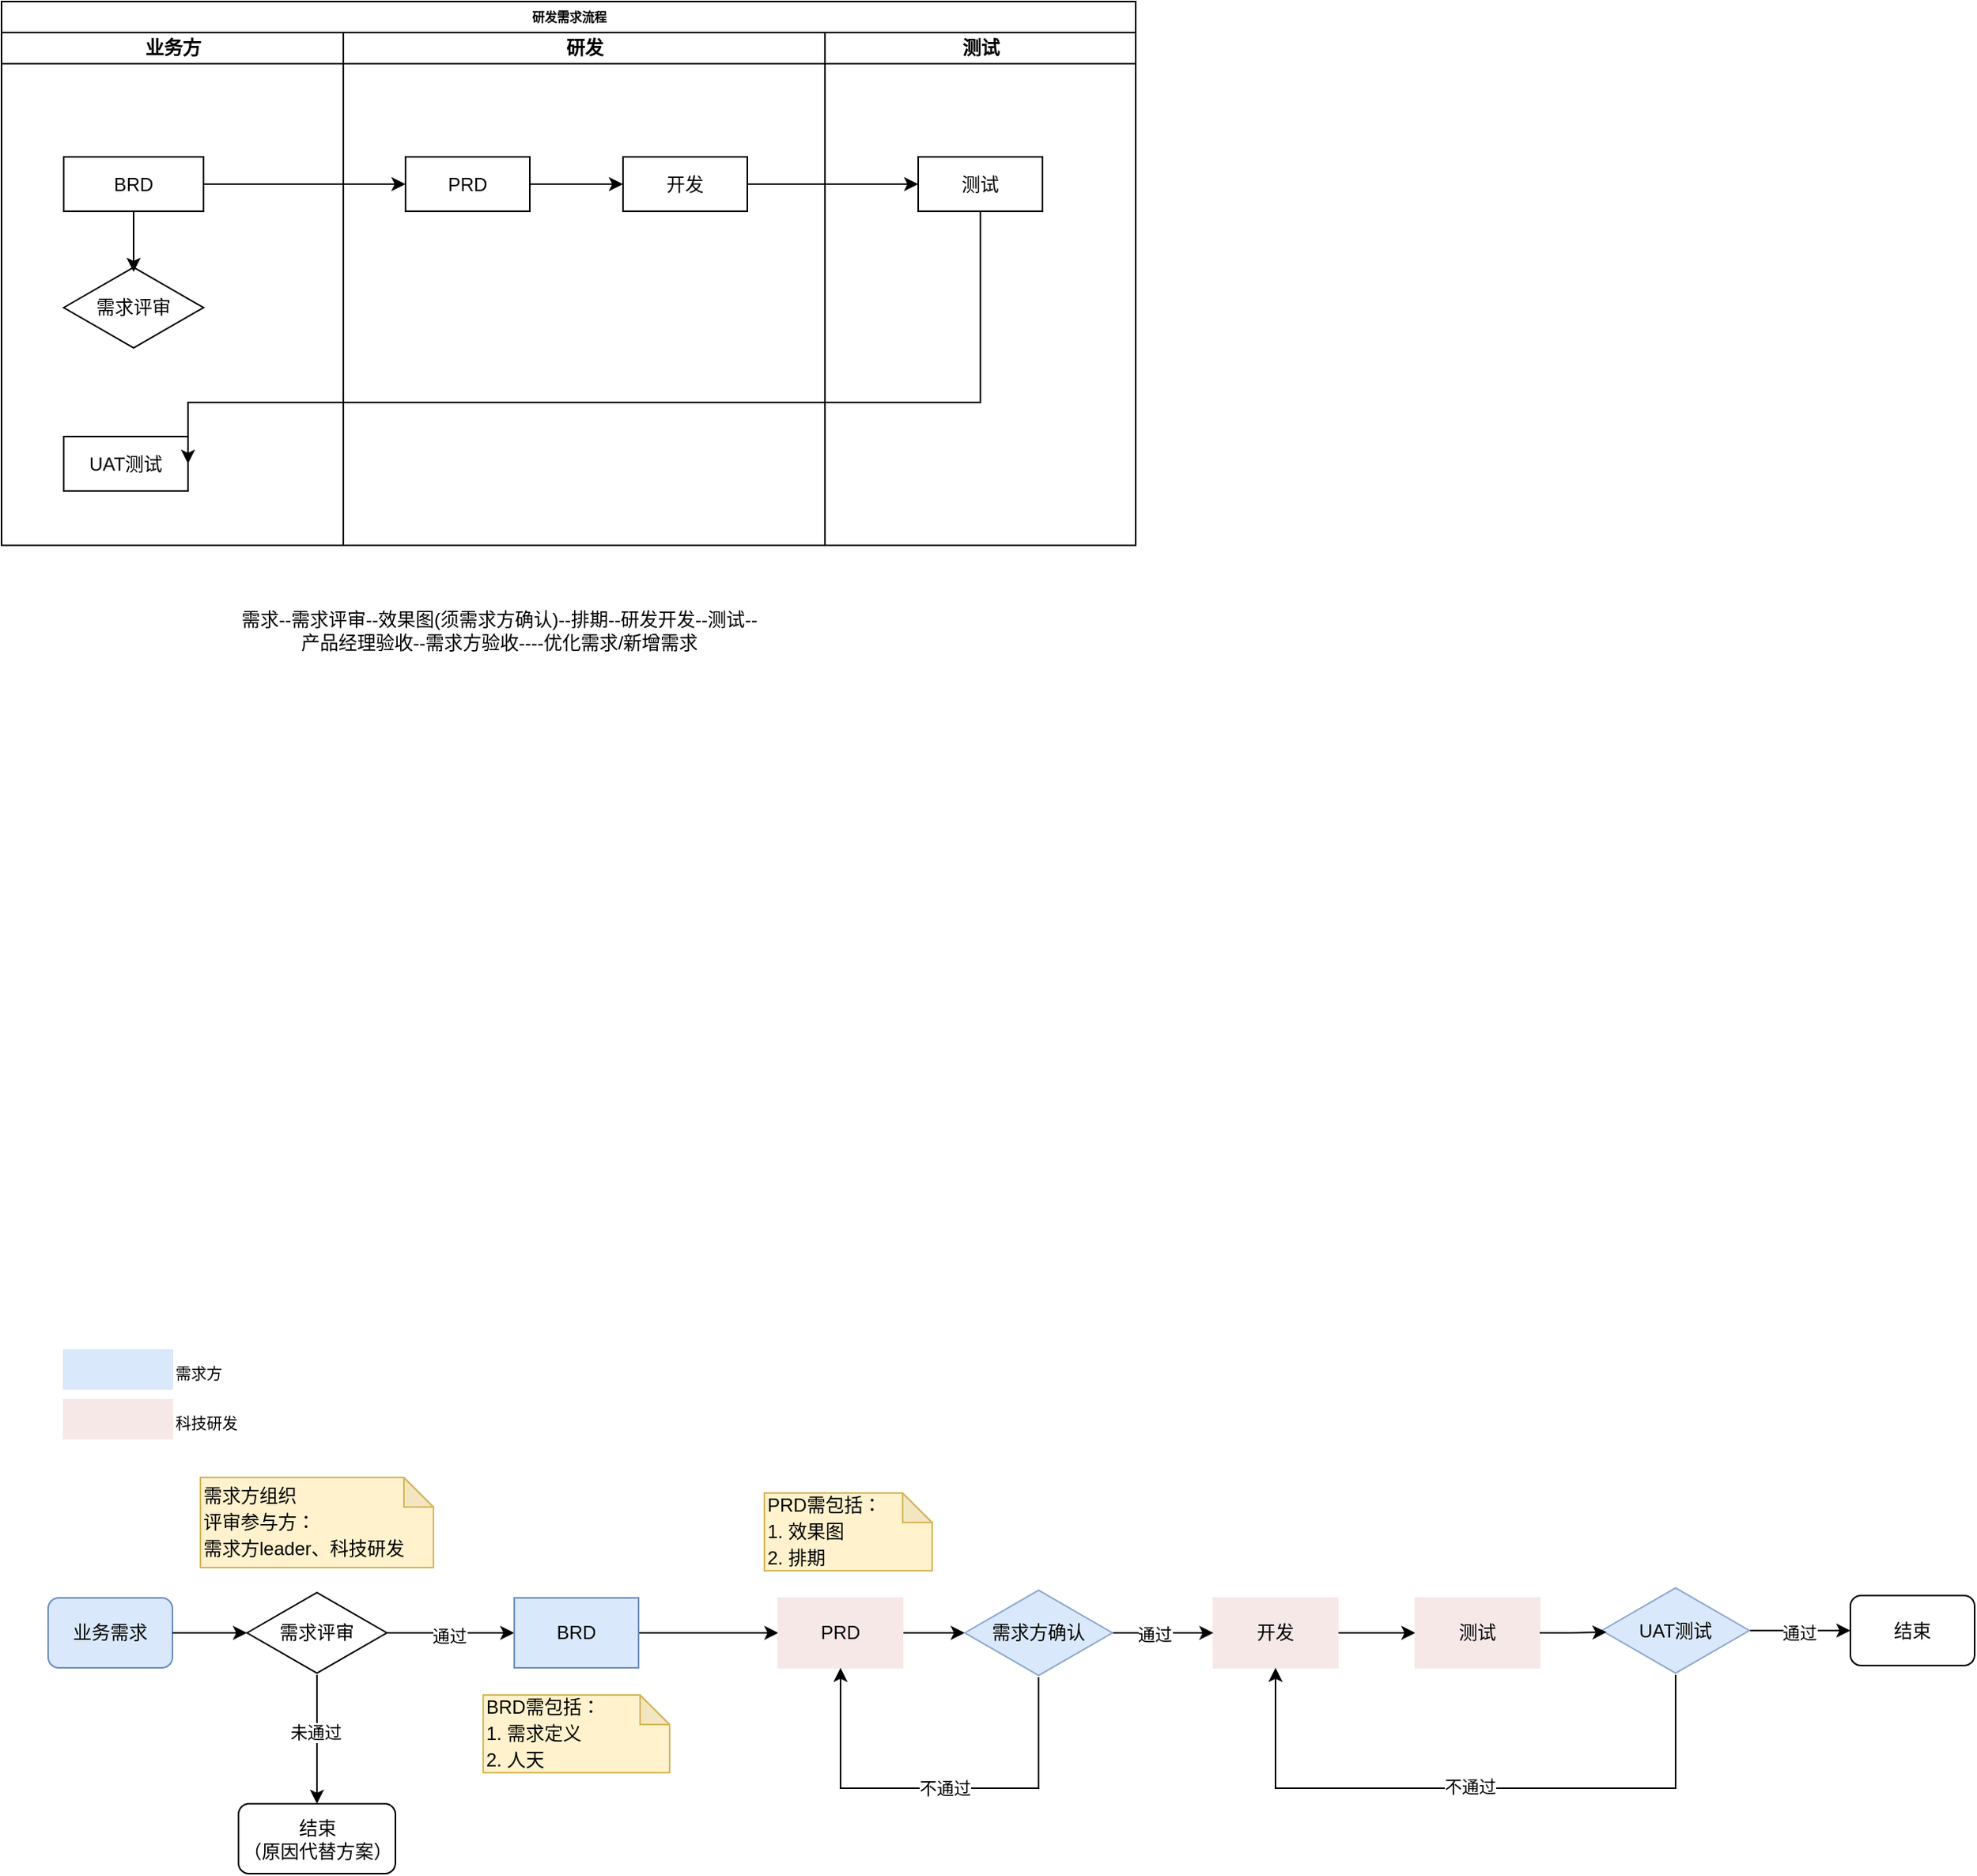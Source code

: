 <mxfile version="26.0.16">
  <diagram name="Page-1" id="74e2e168-ea6b-b213-b513-2b3c1d86103e">
    <mxGraphModel dx="1114" dy="558" grid="1" gridSize="10" guides="1" tooltips="1" connect="1" arrows="1" fold="1" page="1" pageScale="1" pageWidth="1100" pageHeight="850" background="none" math="0" shadow="0">
      <root>
        <mxCell id="0" />
        <mxCell id="1" parent="0" />
        <mxCell id="77e6c97f196da883-1" value="研发需求流程" style="swimlane;html=1;childLayout=stackLayout;startSize=20;rounded=0;shadow=0;labelBackgroundColor=none;strokeWidth=1;fontFamily=Verdana;fontSize=8;align=center;" parent="1" vertex="1">
          <mxGeometry x="90" y="40" width="730" height="350" as="geometry" />
        </mxCell>
        <mxCell id="77e6c97f196da883-2" value="业务方" style="swimlane;html=1;startSize=20;" parent="77e6c97f196da883-1" vertex="1">
          <mxGeometry y="20" width="220" height="330" as="geometry" />
        </mxCell>
        <mxCell id="wynZnzn8OmAkaul1aW_9-1" value="UAT测试" style="rounded=0;whiteSpace=wrap;html=1;" vertex="1" parent="77e6c97f196da883-2">
          <mxGeometry x="40" y="260" width="80" height="35" as="geometry" />
        </mxCell>
        <mxCell id="wynZnzn8OmAkaul1aW_9-5" value="BRD" style="rounded=0;whiteSpace=wrap;html=1;" vertex="1" parent="77e6c97f196da883-2">
          <mxGeometry x="40" y="80" width="90" height="35" as="geometry" />
        </mxCell>
        <mxCell id="wynZnzn8OmAkaul1aW_9-12" value="需求评审" style="html=1;whiteSpace=wrap;aspect=fixed;shape=isoRectangle;" vertex="1" parent="77e6c97f196da883-2">
          <mxGeometry x="40" y="150" width="90" height="54" as="geometry" />
        </mxCell>
        <mxCell id="wynZnzn8OmAkaul1aW_9-13" style="edgeStyle=orthogonalEdgeStyle;rounded=0;orthogonalLoop=1;jettySize=auto;html=1;entryX=0.5;entryY=0.074;entryDx=0;entryDy=0;entryPerimeter=0;" edge="1" parent="77e6c97f196da883-2" source="wynZnzn8OmAkaul1aW_9-5" target="wynZnzn8OmAkaul1aW_9-12">
          <mxGeometry relative="1" as="geometry" />
        </mxCell>
        <mxCell id="77e6c97f196da883-3" value="研发" style="swimlane;html=1;startSize=20;" parent="77e6c97f196da883-1" vertex="1">
          <mxGeometry x="220" y="20" width="310" height="330" as="geometry" />
        </mxCell>
        <mxCell id="wynZnzn8OmAkaul1aW_9-8" value="" style="edgeStyle=orthogonalEdgeStyle;rounded=0;orthogonalLoop=1;jettySize=auto;html=1;" edge="1" parent="77e6c97f196da883-3" source="wynZnzn8OmAkaul1aW_9-6" target="wynZnzn8OmAkaul1aW_9-7">
          <mxGeometry relative="1" as="geometry" />
        </mxCell>
        <mxCell id="wynZnzn8OmAkaul1aW_9-6" value="PRD" style="rounded=0;whiteSpace=wrap;html=1;" vertex="1" parent="77e6c97f196da883-3">
          <mxGeometry x="40" y="80" width="80" height="35" as="geometry" />
        </mxCell>
        <mxCell id="wynZnzn8OmAkaul1aW_9-7" value="开发" style="rounded=0;whiteSpace=wrap;html=1;" vertex="1" parent="77e6c97f196da883-3">
          <mxGeometry x="180" y="80" width="80" height="35" as="geometry" />
        </mxCell>
        <mxCell id="77e6c97f196da883-4" value="测试" style="swimlane;html=1;startSize=20;" parent="77e6c97f196da883-1" vertex="1">
          <mxGeometry x="530" y="20" width="200" height="330" as="geometry" />
        </mxCell>
        <mxCell id="wynZnzn8OmAkaul1aW_9-3" value="测试" style="rounded=0;whiteSpace=wrap;html=1;" vertex="1" parent="77e6c97f196da883-4">
          <mxGeometry x="60" y="80" width="80" height="35" as="geometry" />
        </mxCell>
        <mxCell id="wynZnzn8OmAkaul1aW_9-9" value="" style="edgeStyle=orthogonalEdgeStyle;rounded=0;orthogonalLoop=1;jettySize=auto;html=1;" edge="1" parent="77e6c97f196da883-1" source="wynZnzn8OmAkaul1aW_9-7" target="wynZnzn8OmAkaul1aW_9-3">
          <mxGeometry relative="1" as="geometry" />
        </mxCell>
        <mxCell id="wynZnzn8OmAkaul1aW_9-10" value="" style="edgeStyle=orthogonalEdgeStyle;rounded=0;orthogonalLoop=1;jettySize=auto;html=1;" edge="1" parent="77e6c97f196da883-1" source="wynZnzn8OmAkaul1aW_9-5" target="wynZnzn8OmAkaul1aW_9-6">
          <mxGeometry relative="1" as="geometry" />
        </mxCell>
        <mxCell id="wynZnzn8OmAkaul1aW_9-11" style="edgeStyle=orthogonalEdgeStyle;rounded=0;orthogonalLoop=1;jettySize=auto;html=1;entryX=1;entryY=0.5;entryDx=0;entryDy=0;" edge="1" parent="77e6c97f196da883-1" source="wynZnzn8OmAkaul1aW_9-3" target="wynZnzn8OmAkaul1aW_9-1">
          <mxGeometry relative="1" as="geometry">
            <Array as="points">
              <mxPoint x="570" y="258" />
              <mxPoint x="325" y="258" />
            </Array>
          </mxGeometry>
        </mxCell>
        <mxCell id="wynZnzn8OmAkaul1aW_9-23" value="需求--需求评审--效果图(须需求方确认)--排期--研发开发--测试--&lt;br&gt;产品经理验收--需求方验收----优化需求/新增需求" style="text;html=1;align=center;verticalAlign=middle;resizable=0;points=[];autosize=1;strokeColor=none;fillColor=none;" vertex="1" parent="1">
          <mxGeometry x="230" y="425" width="360" height="40" as="geometry" />
        </mxCell>
        <mxCell id="wynZnzn8OmAkaul1aW_9-129" value="" style="group" vertex="1" connectable="0" parent="1">
          <mxGeometry x="120" y="908" width="1240" height="337" as="geometry" />
        </mxCell>
        <mxCell id="wynZnzn8OmAkaul1aW_9-88" style="edgeStyle=orthogonalEdgeStyle;rounded=0;orthogonalLoop=1;jettySize=auto;html=1;entryX=0.5;entryY=0;entryDx=0;entryDy=0;" edge="1" parent="wynZnzn8OmAkaul1aW_9-129" source="wynZnzn8OmAkaul1aW_9-92" target="wynZnzn8OmAkaul1aW_9-93">
          <mxGeometry relative="1" as="geometry" />
        </mxCell>
        <mxCell id="wynZnzn8OmAkaul1aW_9-89" value="未通过" style="edgeLabel;html=1;align=center;verticalAlign=middle;resizable=0;points=[];" vertex="1" connectable="0" parent="wynZnzn8OmAkaul1aW_9-88">
          <mxGeometry x="-0.111" y="-1" relative="1" as="geometry">
            <mxPoint as="offset" />
          </mxGeometry>
        </mxCell>
        <mxCell id="wynZnzn8OmAkaul1aW_9-90" value="" style="edgeStyle=orthogonalEdgeStyle;rounded=0;orthogonalLoop=1;jettySize=auto;html=1;" edge="1" parent="wynZnzn8OmAkaul1aW_9-129" source="wynZnzn8OmAkaul1aW_9-92" target="wynZnzn8OmAkaul1aW_9-96">
          <mxGeometry relative="1" as="geometry" />
        </mxCell>
        <mxCell id="wynZnzn8OmAkaul1aW_9-91" value="通过" style="edgeLabel;html=1;align=center;verticalAlign=middle;resizable=0;points=[];" vertex="1" connectable="0" parent="wynZnzn8OmAkaul1aW_9-90">
          <mxGeometry x="-0.028" y="-2" relative="1" as="geometry">
            <mxPoint as="offset" />
          </mxGeometry>
        </mxCell>
        <mxCell id="wynZnzn8OmAkaul1aW_9-92" value="需求评审" style="html=1;whiteSpace=wrap;aspect=fixed;shape=isoRectangle;" vertex="1" parent="wynZnzn8OmAkaul1aW_9-129">
          <mxGeometry x="128" y="155" width="90" height="54" as="geometry" />
        </mxCell>
        <mxCell id="wynZnzn8OmAkaul1aW_9-93" value="结束&lt;div&gt;（原因代替方案）&lt;/div&gt;" style="rounded=1;whiteSpace=wrap;html=1;align=center;" vertex="1" parent="wynZnzn8OmAkaul1aW_9-129">
          <mxGeometry x="122.5" y="292" width="101" height="45" as="geometry" />
        </mxCell>
        <mxCell id="wynZnzn8OmAkaul1aW_9-94" value="业务需求" style="rounded=1;whiteSpace=wrap;html=1;fillColor=#dae8fc;strokeColor=#6c8ebf;" vertex="1" parent="wynZnzn8OmAkaul1aW_9-129">
          <mxGeometry y="159.5" width="80" height="45" as="geometry" />
        </mxCell>
        <mxCell id="wynZnzn8OmAkaul1aW_9-95" value="" style="edgeStyle=orthogonalEdgeStyle;rounded=0;orthogonalLoop=1;jettySize=auto;html=1;" edge="1" parent="wynZnzn8OmAkaul1aW_9-129" source="wynZnzn8OmAkaul1aW_9-96" target="wynZnzn8OmAkaul1aW_9-98">
          <mxGeometry relative="1" as="geometry" />
        </mxCell>
        <mxCell id="wynZnzn8OmAkaul1aW_9-96" value="BRD" style="whiteSpace=wrap;html=1;fillColor=#dae8fc;strokeColor=#6c8ebf;" vertex="1" parent="wynZnzn8OmAkaul1aW_9-129">
          <mxGeometry x="300" y="159.5" width="80" height="45" as="geometry" />
        </mxCell>
        <mxCell id="wynZnzn8OmAkaul1aW_9-97" value="" style="edgeStyle=orthogonalEdgeStyle;rounded=0;orthogonalLoop=1;jettySize=auto;html=1;" edge="1" parent="wynZnzn8OmAkaul1aW_9-129" source="wynZnzn8OmAkaul1aW_9-98" target="wynZnzn8OmAkaul1aW_9-111">
          <mxGeometry relative="1" as="geometry" />
        </mxCell>
        <mxCell id="wynZnzn8OmAkaul1aW_9-98" value="PRD" style="whiteSpace=wrap;html=1;fillColor=light-dark(#f7e8e8, #1d293b);strokeColor=light-dark(#f7e8e8, #ededed);" vertex="1" parent="wynZnzn8OmAkaul1aW_9-129">
          <mxGeometry x="470" y="159.5" width="80" height="45" as="geometry" />
        </mxCell>
        <mxCell id="wynZnzn8OmAkaul1aW_9-99" value="" style="edgeStyle=orthogonalEdgeStyle;rounded=0;orthogonalLoop=1;jettySize=auto;html=1;" edge="1" parent="wynZnzn8OmAkaul1aW_9-129" source="wynZnzn8OmAkaul1aW_9-100" target="wynZnzn8OmAkaul1aW_9-101">
          <mxGeometry relative="1" as="geometry" />
        </mxCell>
        <mxCell id="wynZnzn8OmAkaul1aW_9-100" value="开发" style="whiteSpace=wrap;html=1;fillColor=light-dark(#f7e8e8, #ededed);strokeColor=light-dark(#f7e8e8, #ededed);" vertex="1" parent="wynZnzn8OmAkaul1aW_9-129">
          <mxGeometry x="750" y="159.5" width="80" height="45" as="geometry" />
        </mxCell>
        <mxCell id="wynZnzn8OmAkaul1aW_9-101" value="测试" style="whiteSpace=wrap;html=1;fillColor=light-dark(#f7e8e8, #ededed);strokeColor=light-dark(#f7e8e8, #ededed);" vertex="1" parent="wynZnzn8OmAkaul1aW_9-129">
          <mxGeometry x="880" y="159.5" width="80" height="45" as="geometry" />
        </mxCell>
        <mxCell id="wynZnzn8OmAkaul1aW_9-102" value="结束" style="rounded=1;whiteSpace=wrap;html=1;" vertex="1" parent="wynZnzn8OmAkaul1aW_9-129">
          <mxGeometry x="1160" y="158" width="80" height="45" as="geometry" />
        </mxCell>
        <mxCell id="wynZnzn8OmAkaul1aW_9-103" value="&lt;div style=&quot;line-height: 140%;&quot;&gt;需求方组织&lt;/div&gt;&lt;div style=&quot;line-height: 140%;&quot;&gt;评审参与方：&lt;div&gt;需求方leader、科技研发&lt;/div&gt;&lt;/div&gt;" style="shape=note;whiteSpace=wrap;html=1;backgroundOutline=1;darkOpacity=0.05;align=left;size=19;fillColor=#fff2cc;strokeColor=#d6b656;" vertex="1" parent="wynZnzn8OmAkaul1aW_9-129">
          <mxGeometry x="98" y="82" width="150" height="58" as="geometry" />
        </mxCell>
        <mxCell id="wynZnzn8OmAkaul1aW_9-104" value="&lt;div style=&quot;line-height: 140%;&quot;&gt;BRD需包括：&lt;div&gt;1. 需求定义&lt;/div&gt;&lt;div&gt;2. 人天&lt;/div&gt;&lt;/div&gt;" style="shape=note;whiteSpace=wrap;html=1;backgroundOutline=1;darkOpacity=0.05;align=left;size=19;fillColor=#fff2cc;strokeColor=#d6b656;" vertex="1" parent="wynZnzn8OmAkaul1aW_9-129">
          <mxGeometry x="280" y="222" width="120" height="50" as="geometry" />
        </mxCell>
        <mxCell id="wynZnzn8OmAkaul1aW_9-105" value="&lt;div style=&quot;line-height: 140%;&quot;&gt;PRD需包括：&lt;div&gt;1. 效果图&lt;/div&gt;&lt;div&gt;2. 排期&lt;/div&gt;&lt;/div&gt;" style="shape=note;whiteSpace=wrap;html=1;backgroundOutline=1;darkOpacity=0.05;align=left;size=19;fillColor=#fff2cc;strokeColor=#d6b656;" vertex="1" parent="wynZnzn8OmAkaul1aW_9-129">
          <mxGeometry x="461" y="92" width="108" height="50" as="geometry" />
        </mxCell>
        <mxCell id="wynZnzn8OmAkaul1aW_9-106" style="edgeStyle=orthogonalEdgeStyle;rounded=0;orthogonalLoop=1;jettySize=auto;html=1;entryDx=0;entryDy=0;entryPerimeter=0;" edge="1" parent="wynZnzn8OmAkaul1aW_9-129" source="wynZnzn8OmAkaul1aW_9-94" target="wynZnzn8OmAkaul1aW_9-92">
          <mxGeometry relative="1" as="geometry" />
        </mxCell>
        <mxCell id="wynZnzn8OmAkaul1aW_9-109" style="edgeStyle=orthogonalEdgeStyle;rounded=0;orthogonalLoop=1;jettySize=auto;html=1;entryX=0.5;entryY=1;entryDx=0;entryDy=0;" edge="1" parent="wynZnzn8OmAkaul1aW_9-129" source="wynZnzn8OmAkaul1aW_9-111" target="wynZnzn8OmAkaul1aW_9-98">
          <mxGeometry relative="1" as="geometry">
            <Array as="points">
              <mxPoint x="638" y="282" />
              <mxPoint x="510" y="282" />
            </Array>
          </mxGeometry>
        </mxCell>
        <mxCell id="wynZnzn8OmAkaul1aW_9-110" value="不通过" style="edgeLabel;html=1;align=center;verticalAlign=middle;resizable=0;points=[];" vertex="1" connectable="0" parent="wynZnzn8OmAkaul1aW_9-109">
          <mxGeometry x="-0.033" relative="1" as="geometry">
            <mxPoint x="1" as="offset" />
          </mxGeometry>
        </mxCell>
        <mxCell id="wynZnzn8OmAkaul1aW_9-127" value="" style="edgeStyle=orthogonalEdgeStyle;rounded=0;orthogonalLoop=1;jettySize=auto;html=1;" edge="1" parent="wynZnzn8OmAkaul1aW_9-129" source="wynZnzn8OmAkaul1aW_9-111" target="wynZnzn8OmAkaul1aW_9-100">
          <mxGeometry relative="1" as="geometry" />
        </mxCell>
        <mxCell id="wynZnzn8OmAkaul1aW_9-128" value="通过" style="edgeLabel;html=1;align=center;verticalAlign=middle;resizable=0;points=[];" vertex="1" connectable="0" parent="wynZnzn8OmAkaul1aW_9-127">
          <mxGeometry x="-0.169" y="-1" relative="1" as="geometry">
            <mxPoint as="offset" />
          </mxGeometry>
        </mxCell>
        <mxCell id="wynZnzn8OmAkaul1aW_9-111" value="需求方确认" style="html=1;whiteSpace=wrap;aspect=fixed;shape=isoRectangle;fillColor=#dae8fc;strokeColor=light-dark(#8ba7ce, #5c79a3);" vertex="1" parent="wynZnzn8OmAkaul1aW_9-129">
          <mxGeometry x="590" y="153.5" width="95" height="57" as="geometry" />
        </mxCell>
        <mxCell id="wynZnzn8OmAkaul1aW_9-112" style="edgeStyle=orthogonalEdgeStyle;rounded=0;orthogonalLoop=1;jettySize=auto;html=1;entryX=0.5;entryY=1;entryDx=0;entryDy=0;" edge="1" parent="wynZnzn8OmAkaul1aW_9-129" source="wynZnzn8OmAkaul1aW_9-116" target="wynZnzn8OmAkaul1aW_9-100">
          <mxGeometry relative="1" as="geometry">
            <Array as="points">
              <mxPoint x="1048" y="282" />
              <mxPoint x="790" y="282" />
            </Array>
          </mxGeometry>
        </mxCell>
        <mxCell id="wynZnzn8OmAkaul1aW_9-113" value="不通过" style="edgeLabel;html=1;align=center;verticalAlign=middle;resizable=0;points=[];" vertex="1" connectable="0" parent="wynZnzn8OmAkaul1aW_9-112">
          <mxGeometry x="0.008" y="-1" relative="1" as="geometry">
            <mxPoint as="offset" />
          </mxGeometry>
        </mxCell>
        <mxCell id="wynZnzn8OmAkaul1aW_9-114" style="edgeStyle=orthogonalEdgeStyle;rounded=0;orthogonalLoop=1;jettySize=auto;html=1;entryX=0;entryY=0.5;entryDx=0;entryDy=0;" edge="1" parent="wynZnzn8OmAkaul1aW_9-129" source="wynZnzn8OmAkaul1aW_9-116" target="wynZnzn8OmAkaul1aW_9-102">
          <mxGeometry relative="1" as="geometry" />
        </mxCell>
        <mxCell id="wynZnzn8OmAkaul1aW_9-115" value="通过" style="edgeLabel;html=1;align=center;verticalAlign=middle;resizable=0;points=[];" vertex="1" connectable="0" parent="wynZnzn8OmAkaul1aW_9-114">
          <mxGeometry x="-0.018" relative="1" as="geometry">
            <mxPoint y="1" as="offset" />
          </mxGeometry>
        </mxCell>
        <mxCell id="wynZnzn8OmAkaul1aW_9-116" value="UAT测试" style="html=1;whiteSpace=wrap;aspect=fixed;shape=isoRectangle;fillColor=#dae8fc;strokeColor=light-dark(#8ba7ce, #5c79a3);" vertex="1" parent="wynZnzn8OmAkaul1aW_9-129">
          <mxGeometry x="1000" y="152" width="95" height="57" as="geometry" />
        </mxCell>
        <mxCell id="wynZnzn8OmAkaul1aW_9-117" style="edgeStyle=orthogonalEdgeStyle;rounded=0;orthogonalLoop=1;jettySize=auto;html=1;entryX=0.032;entryY=0.518;entryDx=0;entryDy=0;entryPerimeter=0;" edge="1" parent="wynZnzn8OmAkaul1aW_9-129" source="wynZnzn8OmAkaul1aW_9-101" target="wynZnzn8OmAkaul1aW_9-116">
          <mxGeometry relative="1" as="geometry" />
        </mxCell>
        <mxCell id="wynZnzn8OmAkaul1aW_9-120" value="" style="whiteSpace=wrap;html=1;fillColor=#dae8fc;strokeColor=light-dark(#dae8fc, #5c79a3);" vertex="1" parent="wynZnzn8OmAkaul1aW_9-129">
          <mxGeometry x="10" width="70" height="25" as="geometry" />
        </mxCell>
        <mxCell id="wynZnzn8OmAkaul1aW_9-122" value="需求方" style="text;html=1;align=left;verticalAlign=middle;resizable=0;points=[];autosize=1;strokeColor=none;fillColor=none;fontSize=10;" vertex="1" parent="wynZnzn8OmAkaul1aW_9-129">
          <mxGeometry x="80" width="50" height="30" as="geometry" />
        </mxCell>
        <mxCell id="wynZnzn8OmAkaul1aW_9-123" value="" style="whiteSpace=wrap;html=1;fillColor=light-dark(#f7e8e8, #1d293b);strokeColor=light-dark(#f7e8e8, #5c79a3);" vertex="1" parent="wynZnzn8OmAkaul1aW_9-129">
          <mxGeometry x="10" y="32" width="70" height="25" as="geometry" />
        </mxCell>
        <mxCell id="wynZnzn8OmAkaul1aW_9-126" value="科技研发" style="text;html=1;align=left;verticalAlign=middle;resizable=0;points=[];autosize=1;strokeColor=none;fillColor=none;fontSize=10;" vertex="1" parent="wynZnzn8OmAkaul1aW_9-129">
          <mxGeometry x="80" y="32" width="60" height="30" as="geometry" />
        </mxCell>
      </root>
    </mxGraphModel>
  </diagram>
</mxfile>
